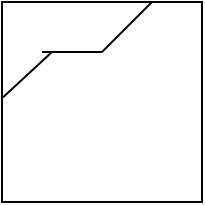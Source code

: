 <mxfile version="26.2.14">
  <diagram name="Page-1" id="b8tgg_NbP8OHxFMraK1A">
    <mxGraphModel dx="1053" dy="1085" grid="1" gridSize="10" guides="1" tooltips="1" connect="1" arrows="1" fold="1" page="1" pageScale="1" pageWidth="1169" pageHeight="827" math="0" shadow="0">
      <root>
        <mxCell id="0" />
        <mxCell id="1" parent="0" />
        <mxCell id="5X9iYvjQrkThJ81nToU1-1" value="" style="rounded=0;whiteSpace=wrap;html=1;glass=0;" vertex="1" parent="1">
          <mxGeometry x="200" y="240" width="100" height="100" as="geometry" />
        </mxCell>
        <mxCell id="5X9iYvjQrkThJ81nToU1-3" value="" style="endArrow=none;html=1;rounded=0;entryX=0.004;entryY=0.478;entryDx=0;entryDy=0;entryPerimeter=0;" edge="1" parent="1" target="5X9iYvjQrkThJ81nToU1-1">
          <mxGeometry width="50" height="50" relative="1" as="geometry">
            <mxPoint x="225" y="265" as="sourcePoint" />
            <mxPoint x="200" y="310" as="targetPoint" />
          </mxGeometry>
        </mxCell>
        <mxCell id="5X9iYvjQrkThJ81nToU1-4" value="" style="endArrow=none;html=1;rounded=0;exitX=0.75;exitY=0;exitDx=0;exitDy=0;" edge="1" parent="1" source="5X9iYvjQrkThJ81nToU1-1">
          <mxGeometry width="50" height="50" relative="1" as="geometry">
            <mxPoint x="265" y="250" as="sourcePoint" />
            <mxPoint x="250" y="265" as="targetPoint" />
          </mxGeometry>
        </mxCell>
        <mxCell id="5X9iYvjQrkThJ81nToU1-5" value="" style="endArrow=none;html=1;rounded=0;" edge="1" parent="1">
          <mxGeometry width="50" height="50" relative="1" as="geometry">
            <mxPoint x="250" y="265" as="sourcePoint" />
            <mxPoint x="220" y="265" as="targetPoint" />
          </mxGeometry>
        </mxCell>
      </root>
    </mxGraphModel>
  </diagram>
</mxfile>
